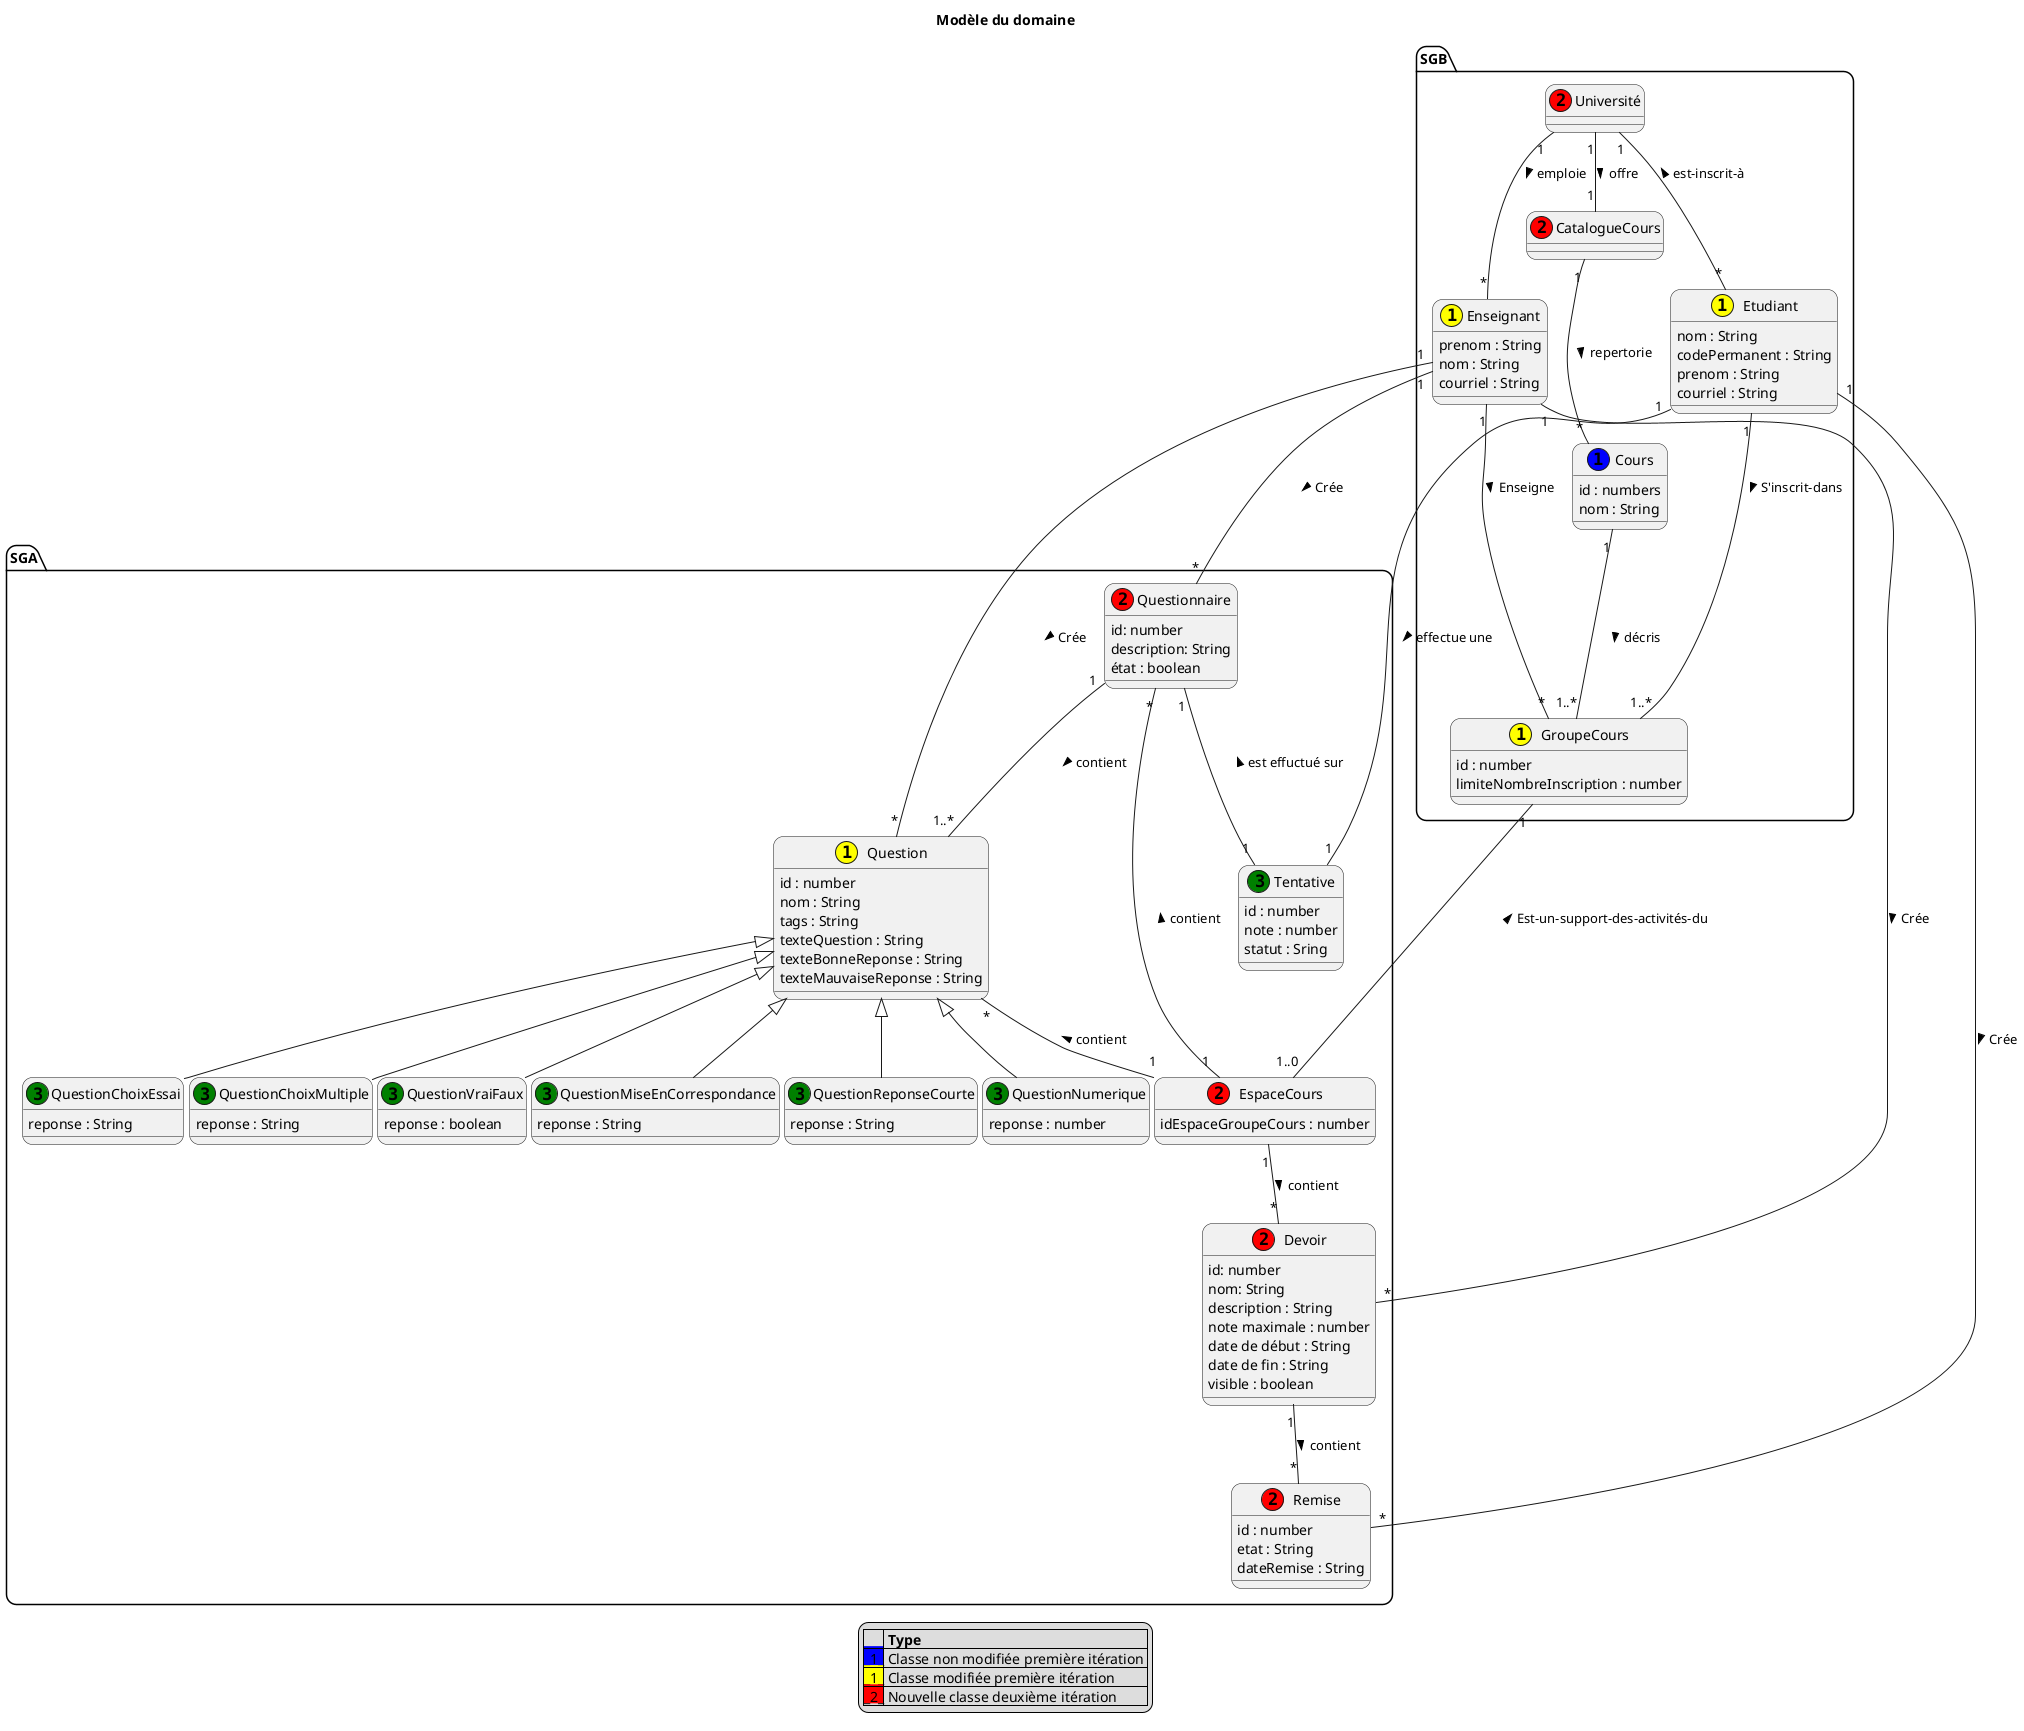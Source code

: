 @startuml MDD

skinparam defaultfontname Verdana
skinparam RoundCorner 20
' skinparam linetype ortho

title Modèle du domaine


package SGB{
    class Université << (2,red) >>{}

    class CatalogueCours << (2,red)>>{}

    class Enseignant << 1,yellow) >>{
    prenom : String
    nom : String
    courriel : String
    }

    class Etudiant << 1,yellow) >>{
    nom : String
    codePermanent : String
    prenom : String
    courriel : String
    }

    class Cours << (1,blue) >>{
    id : numbers
    nom : String
    }

    class GroupeCours << 1,yellow) >>{
        id : number
        limiteNombreInscription : number
    }
}

package SGA{
    class Devoir << (2,red) >>{
        id: number
        nom: String
        description : String
        note maximale : number
        date de début : String
        date de fin : String
        visible : boolean
    }

    class Remise << (2,red) >>{
        id : number
        etat : String
        dateRemise : String

    }

    class Question << 1,yellow) >>{
        id : number
        nom : String
        tags : String
        texteQuestion : String
        texteBonneReponse : String
        texteMauvaiseReponse : String
    }

    class Questionnaire << (2,red) >>{
        id: number
        description: String
        état : boolean
    }

    class Tentative <<(3, green) >>{
        id : number
        note : number
        statut : Sring
    }

    class QuestionChoixMultiple <<(3, green) >> extends Question {
        reponse : String
    }

    class QuestionVraiFaux<<(3, green) >> extends Question {
        reponse : boolean
    }

    class QuestionMiseEnCorrespondance<<(3, green) >> extends Question {
        reponse : String
    }

    class QuestionReponseCourte<<(3, green) >> extends Question {
        reponse : String
    }

    class QuestionNumerique<<(3, green) >> extends Question {
        reponse : number
    }

    class QuestionChoixEssai<<(3, green) >> extends Question {
        reponse : String
    }
    class EspaceCours << (2,red) >>{
        idEspaceGroupeCours : number
    }
}

Université "1" -- "1"CatalogueCours : offre >
CatalogueCours "1"-- "*"Cours : repertorie >
Devoir "1"--"*" Remise : contient >
EspaceCours "1"--"*" Devoir: contient >
Université "1"--"*" Enseignant : emploie >
Questionnaire "1"--"1..*" Question : contient >
Université "1"--"*" Etudiant : est-inscrit-à <
Question "*"--"1" EspaceCours : contient <
Questionnaire "*"--"1" EspaceCours : contient <
Etudiant "1" -- "1..*"GroupeCours : S'inscrit-dans >
Enseignant "1" -- "*"GroupeCours : Enseigne >
Cours "1" -- "1..*" GroupeCours : décris >
GroupeCours "1"-- "1..0"EspaceCours : Est-un-support-des-activités-du <
Etudiant "1" -- "*" Remise : Crée >
Enseignant "1" -- "*" Question : Crée >
Enseignant "1" -- "*" Questionnaire : Crée >
Enseignant "1" -- "*" Devoir : Crée >
Questionnaire"1" -- "1"Tentative : est effuctué sur <
Etudiant "1" -- "1" Tentative : effectue une >

legend
|= |= Type |
|<back:blue>_1_</back>| Classe non modifiée première itération |
|<back:yellow>_1_</back>| Classe modifiée première itération |
|<back:red>_2_</back>| Nouvelle classe deuxième itération |
endlegend
@enduml